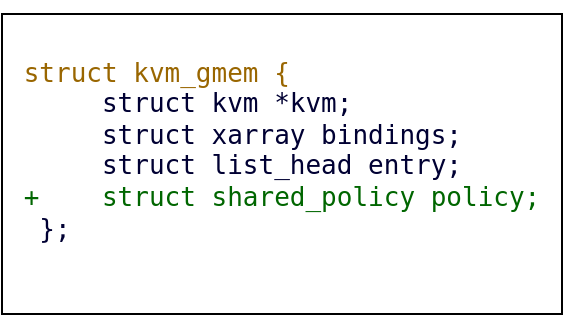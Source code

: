 <mxfile version="26.0.14">
  <diagram name="Page-1" id="YTOYD6xk-Iv7BIRtYZS9">
    <mxGraphModel dx="1050" dy="625" grid="1" gridSize="10" guides="1" tooltips="1" connect="1" arrows="1" fold="1" page="1" pageScale="1" pageWidth="850" pageHeight="1100" math="0" shadow="0">
      <root>
        <mxCell id="0" />
        <mxCell id="1" parent="0" />
        <mxCell id="jP6HFseHg9xciIpf63iP-1" value="&#xa;&lt;pre style=&quot;font-size: 13px; font-family: monospace; background: rgb(255, 255, 255); color: rgb(0, 0, 51); white-space: pre-wrap; font-style: normal; font-variant-ligatures: normal; font-variant-caps: normal; font-weight: 400; letter-spacing: normal; orphans: 2; text-align: start; text-indent: 0px; text-transform: none; widows: 2; word-spacing: 0px; -webkit-text-stroke-width: 0px; text-decoration-thickness: initial; text-decoration-style: initial; text-decoration-color: initial;&quot;&gt;&lt;span style=&quot;font-size: 13px; font-family: monospace; background: rgb(255, 255, 255); color: rgb(153, 102, 0);&quot; class=&quot;hunk&quot;&gt;struct kvm_gmem {&#xa;&lt;/span&gt; &lt;span style=&quot;white-space: pre;&quot;&gt;&amp;nbsp;&amp;nbsp;&amp;nbsp;&amp;nbsp;&lt;/span&gt;struct kvm *kvm;&#xa; &lt;span style=&quot;white-space: pre;&quot;&gt;&amp;nbsp;&amp;nbsp;&amp;nbsp;&amp;nbsp;&lt;/span&gt;struct xarray bindings;&#xa; &lt;span style=&quot;white-space: pre;&quot;&gt;&amp;nbsp;&amp;nbsp;&amp;nbsp;&amp;nbsp;&lt;/span&gt;struct list_head entry;&#xa;&lt;span style=&quot;font-size: 13px; font-family: monospace; background: rgb(255, 255, 255); color: rgb(0, 102, 0);&quot; class=&quot;add&quot;&gt;+&lt;span style=&quot;white-space: pre;&quot;&gt;&amp;nbsp;&amp;nbsp;&amp;nbsp;&amp;nbsp;&lt;/span&gt;struct shared_policy policy;&#xa;&lt;/span&gt; };&lt;/pre&gt;&#xa;&#xa;" style="rounded=0;whiteSpace=wrap;html=1;" vertex="1" parent="1">
          <mxGeometry x="80" y="130" width="280" height="150" as="geometry" />
        </mxCell>
      </root>
    </mxGraphModel>
  </diagram>
</mxfile>
